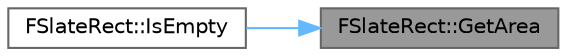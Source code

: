digraph "FSlateRect::GetArea"
{
 // INTERACTIVE_SVG=YES
 // LATEX_PDF_SIZE
  bgcolor="transparent";
  edge [fontname=Helvetica,fontsize=10,labelfontname=Helvetica,labelfontsize=10];
  node [fontname=Helvetica,fontsize=10,shape=box,height=0.2,width=0.4];
  rankdir="RL";
  Node1 [id="Node000001",label="FSlateRect::GetArea",height=0.2,width=0.4,color="gray40", fillcolor="grey60", style="filled", fontcolor="black",tooltip=" "];
  Node1 -> Node2 [id="edge1_Node000001_Node000002",dir="back",color="steelblue1",style="solid",tooltip=" "];
  Node2 [id="Node000002",label="FSlateRect::IsEmpty",height=0.2,width=0.4,color="grey40", fillcolor="white", style="filled",URL="$db/d16/classFSlateRect.html#a7a5d35240658ea23ddfdb6afee1f74a2",tooltip=" "];
}
